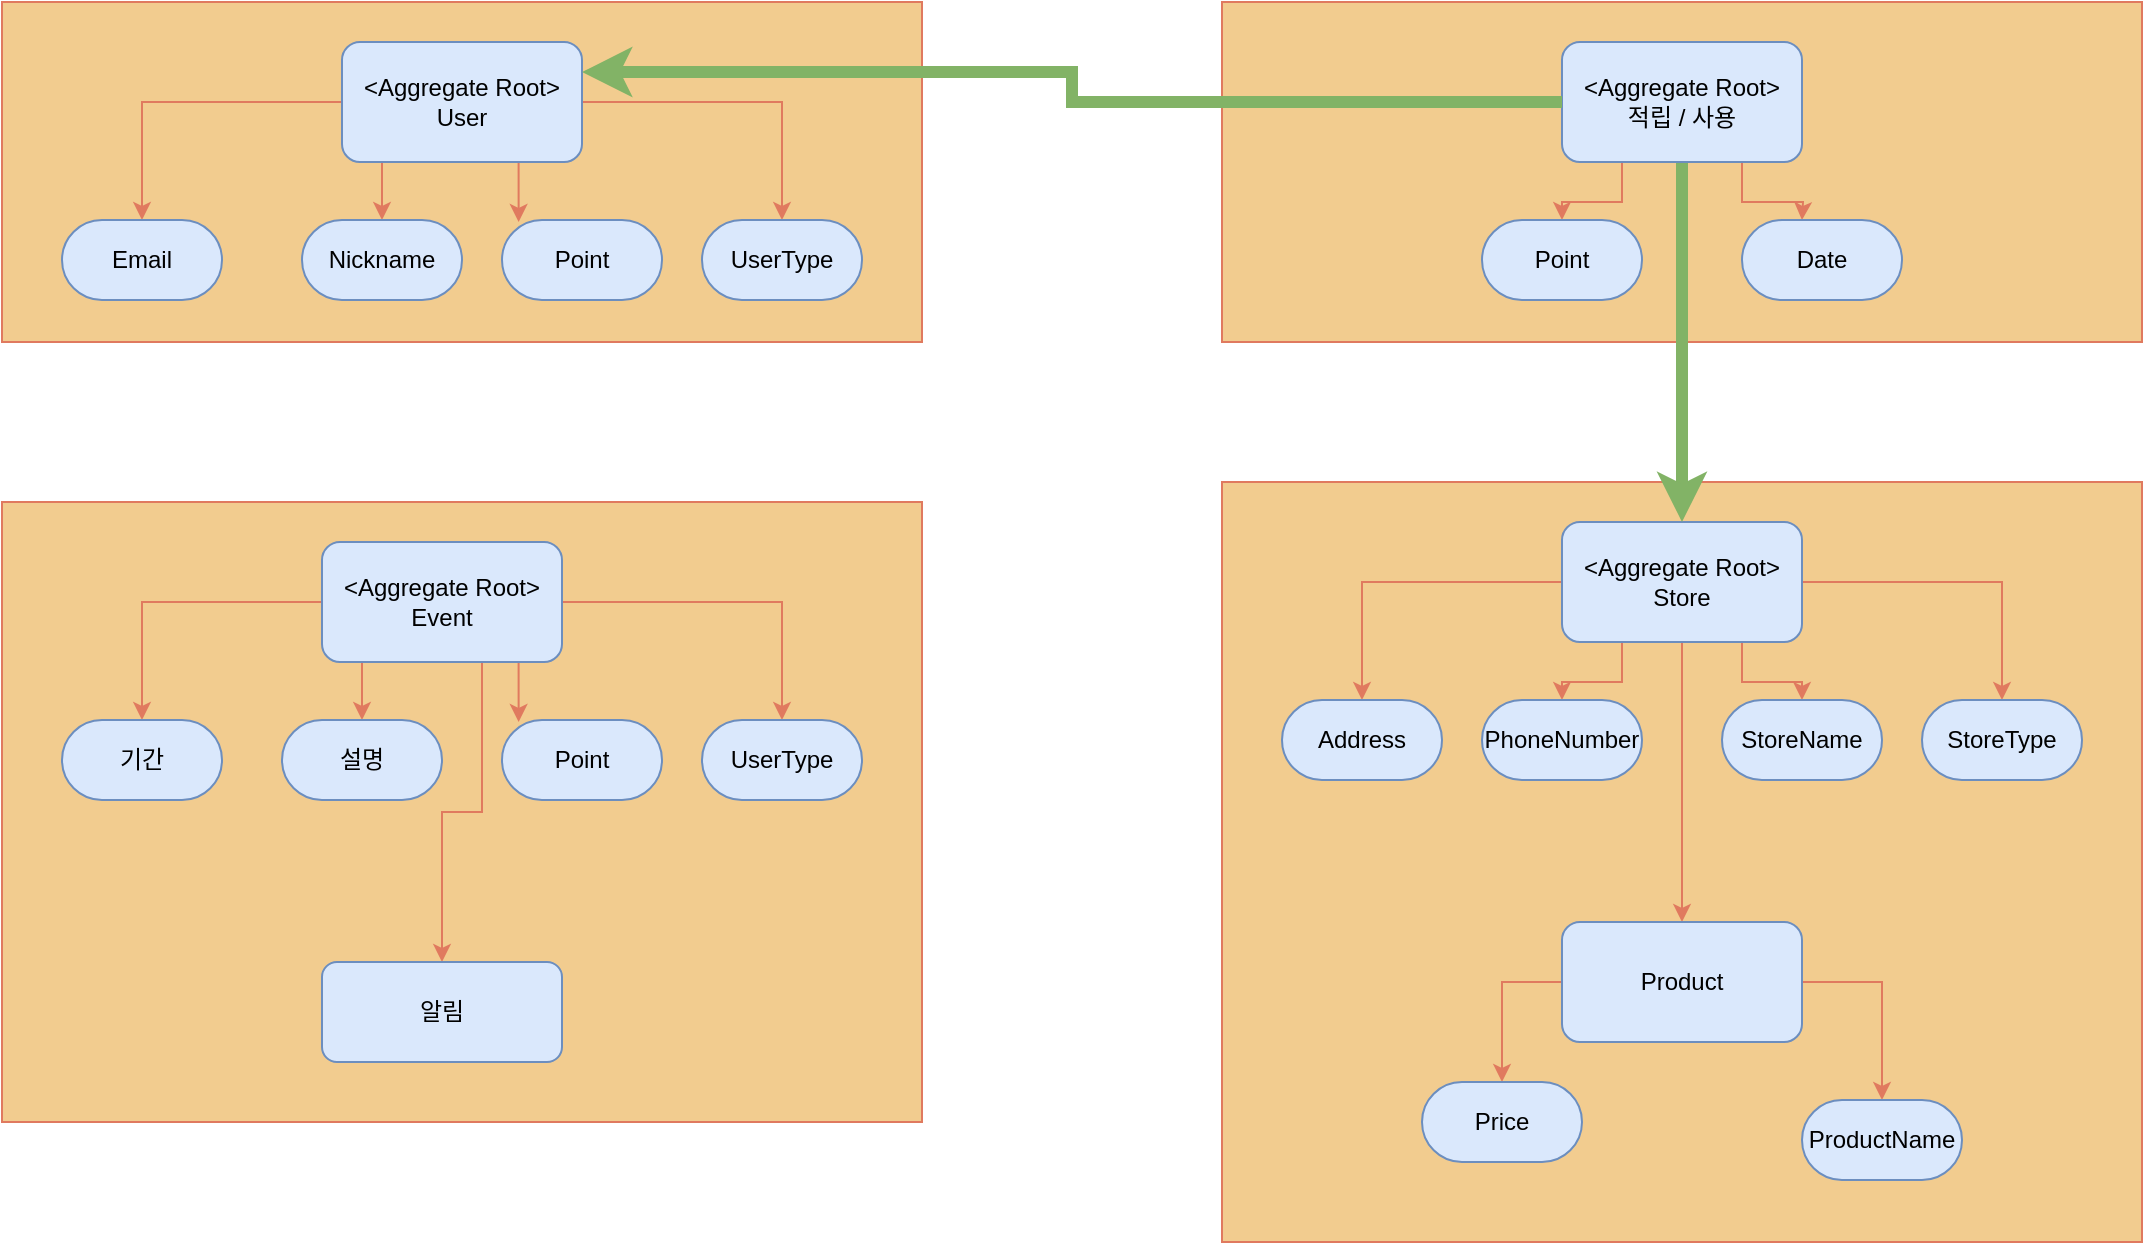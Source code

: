 <mxfile version="21.6.9" type="github">
  <diagram id="R2lEEEUBdFMjLlhIrx00" name="Page-1">
    <mxGraphModel dx="1681" dy="946" grid="1" gridSize="10" guides="1" tooltips="1" connect="1" arrows="1" fold="1" page="1" pageScale="1" pageWidth="850" pageHeight="1100" math="0" shadow="0" extFonts="Permanent Marker^https://fonts.googleapis.com/css?family=Permanent+Marker">
      <root>
        <mxCell id="0" />
        <mxCell id="1" parent="0" />
        <mxCell id="x6Mkhu2oInzsk-rDpsR4-3" value="" style="rounded=0;whiteSpace=wrap;html=1;strokeColor=#E07A5F;fontColor=#393C56;fillColor=#F2CC8F;" vertex="1" parent="1">
          <mxGeometry x="280" y="100" width="460" height="170" as="geometry" />
        </mxCell>
        <mxCell id="x6Mkhu2oInzsk-rDpsR4-13" style="edgeStyle=orthogonalEdgeStyle;rounded=0;orthogonalLoop=1;jettySize=auto;html=1;exitX=0;exitY=0.5;exitDx=0;exitDy=0;entryX=0.5;entryY=0;entryDx=0;entryDy=0;strokeColor=#E07A5F;fontColor=#393C56;fillColor=#F2CC8F;" edge="1" parent="1" source="x6Mkhu2oInzsk-rDpsR4-5" target="x6Mkhu2oInzsk-rDpsR4-7">
          <mxGeometry relative="1" as="geometry" />
        </mxCell>
        <mxCell id="x6Mkhu2oInzsk-rDpsR4-17" style="edgeStyle=orthogonalEdgeStyle;rounded=0;orthogonalLoop=1;jettySize=auto;html=1;exitX=1;exitY=0.5;exitDx=0;exitDy=0;strokeColor=#E07A5F;fontColor=#393C56;fillColor=#F2CC8F;" edge="1" parent="1" source="x6Mkhu2oInzsk-rDpsR4-5" target="x6Mkhu2oInzsk-rDpsR4-11">
          <mxGeometry relative="1" as="geometry" />
        </mxCell>
        <mxCell id="x6Mkhu2oInzsk-rDpsR4-72" style="edgeStyle=orthogonalEdgeStyle;rounded=0;orthogonalLoop=1;jettySize=auto;html=1;exitX=0.25;exitY=1;exitDx=0;exitDy=0;entryX=0.5;entryY=0;entryDx=0;entryDy=0;strokeColor=#E07A5F;fontColor=#393C56;fillColor=#F2CC8F;" edge="1" parent="1" source="x6Mkhu2oInzsk-rDpsR4-5" target="x6Mkhu2oInzsk-rDpsR4-8">
          <mxGeometry relative="1" as="geometry">
            <Array as="points">
              <mxPoint x="470" y="180" />
            </Array>
          </mxGeometry>
        </mxCell>
        <mxCell id="x6Mkhu2oInzsk-rDpsR4-93" style="edgeStyle=orthogonalEdgeStyle;rounded=0;orthogonalLoop=1;jettySize=auto;html=1;exitX=0.75;exitY=1;exitDx=0;exitDy=0;entryX=0.104;entryY=0.025;entryDx=0;entryDy=0;entryPerimeter=0;strokeColor=#E07A5F;fontColor=#393C56;fillColor=#F2CC8F;" edge="1" parent="1" source="x6Mkhu2oInzsk-rDpsR4-5" target="x6Mkhu2oInzsk-rDpsR4-92">
          <mxGeometry relative="1" as="geometry" />
        </mxCell>
        <mxCell id="x6Mkhu2oInzsk-rDpsR4-5" value="&amp;lt;Aggregate Root&amp;gt;&lt;br&gt;User" style="rounded=1;whiteSpace=wrap;html=1;strokeColor=#6c8ebf;fillColor=#dae8fc;" vertex="1" parent="1">
          <mxGeometry x="450" y="120" width="120" height="60" as="geometry" />
        </mxCell>
        <mxCell id="x6Mkhu2oInzsk-rDpsR4-7" value="Email" style="rounded=1;whiteSpace=wrap;html=1;strokeColor=#6c8ebf;fillColor=#dae8fc;arcSize=50;" vertex="1" parent="1">
          <mxGeometry x="310" y="209" width="80" height="40" as="geometry" />
        </mxCell>
        <mxCell id="x6Mkhu2oInzsk-rDpsR4-8" value="Nickname" style="rounded=1;whiteSpace=wrap;html=1;strokeColor=#6c8ebf;fillColor=#dae8fc;arcSize=50;" vertex="1" parent="1">
          <mxGeometry x="430" y="209" width="80" height="40" as="geometry" />
        </mxCell>
        <mxCell id="x6Mkhu2oInzsk-rDpsR4-11" value="UserType" style="rounded=1;whiteSpace=wrap;html=1;strokeColor=#6c8ebf;fillColor=#dae8fc;arcSize=50;" vertex="1" parent="1">
          <mxGeometry x="630" y="209" width="80" height="40" as="geometry" />
        </mxCell>
        <mxCell id="x6Mkhu2oInzsk-rDpsR4-18" value="" style="rounded=0;whiteSpace=wrap;html=1;strokeColor=#E07A5F;fontColor=#393C56;fillColor=#F2CC8F;" vertex="1" parent="1">
          <mxGeometry x="890" y="340" width="460" height="380" as="geometry" />
        </mxCell>
        <mxCell id="x6Mkhu2oInzsk-rDpsR4-19" style="edgeStyle=orthogonalEdgeStyle;rounded=0;orthogonalLoop=1;jettySize=auto;html=1;exitX=0;exitY=0.5;exitDx=0;exitDy=0;entryX=0.5;entryY=0;entryDx=0;entryDy=0;strokeColor=#E07A5F;fontColor=#393C56;fillColor=#F2CC8F;" edge="1" source="x6Mkhu2oInzsk-rDpsR4-24" target="x6Mkhu2oInzsk-rDpsR4-25" parent="1">
          <mxGeometry relative="1" as="geometry" />
        </mxCell>
        <mxCell id="x6Mkhu2oInzsk-rDpsR4-23" style="edgeStyle=orthogonalEdgeStyle;rounded=0;orthogonalLoop=1;jettySize=auto;html=1;exitX=1;exitY=0.5;exitDx=0;exitDy=0;strokeColor=#E07A5F;fontColor=#393C56;fillColor=#F2CC8F;" edge="1" source="x6Mkhu2oInzsk-rDpsR4-24" target="x6Mkhu2oInzsk-rDpsR4-29" parent="1">
          <mxGeometry relative="1" as="geometry" />
        </mxCell>
        <mxCell id="x6Mkhu2oInzsk-rDpsR4-76" style="edgeStyle=orthogonalEdgeStyle;rounded=0;orthogonalLoop=1;jettySize=auto;html=1;exitX=0.25;exitY=1;exitDx=0;exitDy=0;entryX=0.5;entryY=0;entryDx=0;entryDy=0;strokeColor=#E07A5F;fontColor=#393C56;fillColor=#F2CC8F;" edge="1" parent="1" source="x6Mkhu2oInzsk-rDpsR4-24" target="x6Mkhu2oInzsk-rDpsR4-26">
          <mxGeometry relative="1" as="geometry" />
        </mxCell>
        <mxCell id="x6Mkhu2oInzsk-rDpsR4-77" style="edgeStyle=orthogonalEdgeStyle;rounded=0;orthogonalLoop=1;jettySize=auto;html=1;exitX=0.75;exitY=1;exitDx=0;exitDy=0;entryX=0.5;entryY=0;entryDx=0;entryDy=0;strokeColor=#E07A5F;fontColor=#393C56;fillColor=#F2CC8F;" edge="1" parent="1" source="x6Mkhu2oInzsk-rDpsR4-24" target="x6Mkhu2oInzsk-rDpsR4-28">
          <mxGeometry relative="1" as="geometry" />
        </mxCell>
        <mxCell id="x6Mkhu2oInzsk-rDpsR4-95" style="edgeStyle=orthogonalEdgeStyle;rounded=0;orthogonalLoop=1;jettySize=auto;html=1;exitX=0.5;exitY=1;exitDx=0;exitDy=0;entryX=0.5;entryY=0;entryDx=0;entryDy=0;strokeColor=#E07A5F;fontColor=#393C56;fillColor=#F2CC8F;" edge="1" parent="1" source="x6Mkhu2oInzsk-rDpsR4-24" target="x6Mkhu2oInzsk-rDpsR4-36">
          <mxGeometry relative="1" as="geometry" />
        </mxCell>
        <mxCell id="x6Mkhu2oInzsk-rDpsR4-24" value="&amp;lt;Aggregate Root&amp;gt;&lt;br&gt;Store" style="rounded=1;whiteSpace=wrap;html=1;strokeColor=#6c8ebf;fillColor=#dae8fc;" vertex="1" parent="1">
          <mxGeometry x="1060" y="360" width="120" height="60" as="geometry" />
        </mxCell>
        <mxCell id="x6Mkhu2oInzsk-rDpsR4-25" value="Address" style="rounded=1;whiteSpace=wrap;html=1;strokeColor=#6c8ebf;fillColor=#dae8fc;arcSize=50;" vertex="1" parent="1">
          <mxGeometry x="920" y="449" width="80" height="40" as="geometry" />
        </mxCell>
        <mxCell id="x6Mkhu2oInzsk-rDpsR4-28" value="StoreName" style="rounded=1;whiteSpace=wrap;html=1;strokeColor=#6c8ebf;fillColor=#dae8fc;arcSize=50;" vertex="1" parent="1">
          <mxGeometry x="1140" y="449" width="80" height="40" as="geometry" />
        </mxCell>
        <mxCell id="x6Mkhu2oInzsk-rDpsR4-29" value="StoreType" style="rounded=1;whiteSpace=wrap;html=1;strokeColor=#6c8ebf;fillColor=#dae8fc;arcSize=50;" vertex="1" parent="1">
          <mxGeometry x="1240" y="449" width="80" height="40" as="geometry" />
        </mxCell>
        <mxCell id="x6Mkhu2oInzsk-rDpsR4-31" style="edgeStyle=orthogonalEdgeStyle;rounded=0;orthogonalLoop=1;jettySize=auto;html=1;exitX=0;exitY=0.5;exitDx=0;exitDy=0;entryX=0.5;entryY=0;entryDx=0;entryDy=0;strokeColor=#E07A5F;fontColor=#393C56;fillColor=#F2CC8F;" edge="1" source="x6Mkhu2oInzsk-rDpsR4-36" target="x6Mkhu2oInzsk-rDpsR4-37" parent="1">
          <mxGeometry relative="1" as="geometry" />
        </mxCell>
        <mxCell id="x6Mkhu2oInzsk-rDpsR4-35" style="edgeStyle=orthogonalEdgeStyle;rounded=0;orthogonalLoop=1;jettySize=auto;html=1;exitX=1;exitY=0.5;exitDx=0;exitDy=0;strokeColor=#E07A5F;fontColor=#393C56;fillColor=#F2CC8F;" edge="1" source="x6Mkhu2oInzsk-rDpsR4-36" target="x6Mkhu2oInzsk-rDpsR4-41" parent="1">
          <mxGeometry relative="1" as="geometry" />
        </mxCell>
        <mxCell id="x6Mkhu2oInzsk-rDpsR4-36" value="Product" style="rounded=1;whiteSpace=wrap;html=1;strokeColor=#6c8ebf;fillColor=#dae8fc;" vertex="1" parent="1">
          <mxGeometry x="1060" y="560" width="120" height="60" as="geometry" />
        </mxCell>
        <mxCell id="x6Mkhu2oInzsk-rDpsR4-37" value="Price" style="rounded=1;whiteSpace=wrap;html=1;strokeColor=#6c8ebf;fillColor=#dae8fc;arcSize=50;" vertex="1" parent="1">
          <mxGeometry x="990" y="640" width="80" height="40" as="geometry" />
        </mxCell>
        <mxCell id="x6Mkhu2oInzsk-rDpsR4-41" value="ProductName" style="rounded=1;whiteSpace=wrap;html=1;strokeColor=#6c8ebf;fillColor=#dae8fc;arcSize=50;" vertex="1" parent="1">
          <mxGeometry x="1180" y="649" width="80" height="40" as="geometry" />
        </mxCell>
        <mxCell id="x6Mkhu2oInzsk-rDpsR4-26" value="PhoneNumber" style="rounded=1;whiteSpace=wrap;html=1;strokeColor=#6c8ebf;fillColor=#dae8fc;arcSize=50;" vertex="1" parent="1">
          <mxGeometry x="1020" y="449" width="80" height="40" as="geometry" />
        </mxCell>
        <mxCell id="x6Mkhu2oInzsk-rDpsR4-80" value="" style="rounded=0;whiteSpace=wrap;html=1;strokeColor=#E07A5F;fontColor=#393C56;fillColor=#F2CC8F;" vertex="1" parent="1">
          <mxGeometry x="890" y="100" width="460" height="170" as="geometry" />
        </mxCell>
        <mxCell id="x6Mkhu2oInzsk-rDpsR4-83" style="edgeStyle=orthogonalEdgeStyle;rounded=0;orthogonalLoop=1;jettySize=auto;html=1;exitX=0.25;exitY=1;exitDx=0;exitDy=0;entryX=0.5;entryY=0;entryDx=0;entryDy=0;strokeColor=#E07A5F;fontColor=#393C56;fillColor=#F2CC8F;" edge="1" source="x6Mkhu2oInzsk-rDpsR4-85" target="x6Mkhu2oInzsk-rDpsR4-87" parent="1">
          <mxGeometry relative="1" as="geometry" />
        </mxCell>
        <mxCell id="x6Mkhu2oInzsk-rDpsR4-84" style="edgeStyle=orthogonalEdgeStyle;rounded=0;orthogonalLoop=1;jettySize=auto;html=1;exitX=0.75;exitY=1;exitDx=0;exitDy=0;entryX=0.5;entryY=0;entryDx=0;entryDy=0;strokeColor=#E07A5F;fontColor=#393C56;fillColor=#F2CC8F;" edge="1" source="x6Mkhu2oInzsk-rDpsR4-85" parent="1">
          <mxGeometry relative="1" as="geometry">
            <mxPoint x="1180" y="209" as="targetPoint" />
          </mxGeometry>
        </mxCell>
        <mxCell id="x6Mkhu2oInzsk-rDpsR4-99" style="edgeStyle=orthogonalEdgeStyle;rounded=0;orthogonalLoop=1;jettySize=auto;html=1;exitX=0.5;exitY=1;exitDx=0;exitDy=0;strokeColor=#82b366;fontColor=#393C56;fillColor=#d5e8d4;strokeWidth=6;" edge="1" parent="1" source="x6Mkhu2oInzsk-rDpsR4-85" target="x6Mkhu2oInzsk-rDpsR4-24">
          <mxGeometry relative="1" as="geometry" />
        </mxCell>
        <mxCell id="x6Mkhu2oInzsk-rDpsR4-85" value="&amp;lt;Aggregate Root&amp;gt;&lt;br&gt;적립 / 사용" style="rounded=1;whiteSpace=wrap;html=1;strokeColor=#6c8ebf;fillColor=#dae8fc;" vertex="1" parent="1">
          <mxGeometry x="1060" y="120" width="120" height="60" as="geometry" />
        </mxCell>
        <mxCell id="x6Mkhu2oInzsk-rDpsR4-87" value="Point" style="rounded=1;whiteSpace=wrap;html=1;strokeColor=#6c8ebf;fillColor=#dae8fc;arcSize=50;" vertex="1" parent="1">
          <mxGeometry x="1020" y="209" width="80" height="40" as="geometry" />
        </mxCell>
        <mxCell id="x6Mkhu2oInzsk-rDpsR4-89" value="Date" style="rounded=1;whiteSpace=wrap;html=1;strokeColor=#6c8ebf;fillColor=#dae8fc;arcSize=50;" vertex="1" parent="1">
          <mxGeometry x="1150" y="209" width="80" height="40" as="geometry" />
        </mxCell>
        <mxCell id="x6Mkhu2oInzsk-rDpsR4-92" value="Point" style="rounded=1;whiteSpace=wrap;html=1;strokeColor=#6c8ebf;fillColor=#dae8fc;arcSize=50;" vertex="1" parent="1">
          <mxGeometry x="530" y="209" width="80" height="40" as="geometry" />
        </mxCell>
        <mxCell id="x6Mkhu2oInzsk-rDpsR4-100" style="edgeStyle=orthogonalEdgeStyle;rounded=0;orthogonalLoop=1;jettySize=auto;html=1;exitX=0;exitY=0.5;exitDx=0;exitDy=0;strokeColor=#82b366;fontColor=#393C56;fillColor=#d5e8d4;strokeWidth=6;entryX=1;entryY=0.25;entryDx=0;entryDy=0;" edge="1" parent="1" source="x6Mkhu2oInzsk-rDpsR4-85" target="x6Mkhu2oInzsk-rDpsR4-5">
          <mxGeometry relative="1" as="geometry">
            <mxPoint x="930" y="120" as="sourcePoint" />
            <mxPoint x="930" y="300" as="targetPoint" />
          </mxGeometry>
        </mxCell>
        <mxCell id="x6Mkhu2oInzsk-rDpsR4-101" value="" style="rounded=0;whiteSpace=wrap;html=1;strokeColor=#E07A5F;fontColor=#393C56;fillColor=#F2CC8F;" vertex="1" parent="1">
          <mxGeometry x="280" y="350" width="460" height="310" as="geometry" />
        </mxCell>
        <mxCell id="x6Mkhu2oInzsk-rDpsR4-102" style="edgeStyle=orthogonalEdgeStyle;rounded=0;orthogonalLoop=1;jettySize=auto;html=1;exitX=0;exitY=0.5;exitDx=0;exitDy=0;entryX=0.5;entryY=0;entryDx=0;entryDy=0;strokeColor=#E07A5F;fontColor=#393C56;fillColor=#F2CC8F;" edge="1" source="x6Mkhu2oInzsk-rDpsR4-106" target="x6Mkhu2oInzsk-rDpsR4-107" parent="1">
          <mxGeometry relative="1" as="geometry" />
        </mxCell>
        <mxCell id="x6Mkhu2oInzsk-rDpsR4-103" style="edgeStyle=orthogonalEdgeStyle;rounded=0;orthogonalLoop=1;jettySize=auto;html=1;exitX=1;exitY=0.5;exitDx=0;exitDy=0;strokeColor=#E07A5F;fontColor=#393C56;fillColor=#F2CC8F;" edge="1" source="x6Mkhu2oInzsk-rDpsR4-106" target="x6Mkhu2oInzsk-rDpsR4-109" parent="1">
          <mxGeometry relative="1" as="geometry" />
        </mxCell>
        <mxCell id="x6Mkhu2oInzsk-rDpsR4-104" style="edgeStyle=orthogonalEdgeStyle;rounded=0;orthogonalLoop=1;jettySize=auto;html=1;exitX=0.25;exitY=1;exitDx=0;exitDy=0;entryX=0.5;entryY=0;entryDx=0;entryDy=0;strokeColor=#E07A5F;fontColor=#393C56;fillColor=#F2CC8F;" edge="1" source="x6Mkhu2oInzsk-rDpsR4-106" target="x6Mkhu2oInzsk-rDpsR4-108" parent="1">
          <mxGeometry relative="1" as="geometry">
            <Array as="points">
              <mxPoint x="470" y="430" />
            </Array>
          </mxGeometry>
        </mxCell>
        <mxCell id="x6Mkhu2oInzsk-rDpsR4-105" style="edgeStyle=orthogonalEdgeStyle;rounded=0;orthogonalLoop=1;jettySize=auto;html=1;exitX=0.75;exitY=1;exitDx=0;exitDy=0;entryX=0.104;entryY=0.025;entryDx=0;entryDy=0;entryPerimeter=0;strokeColor=#E07A5F;fontColor=#393C56;fillColor=#F2CC8F;" edge="1" source="x6Mkhu2oInzsk-rDpsR4-106" target="x6Mkhu2oInzsk-rDpsR4-110" parent="1">
          <mxGeometry relative="1" as="geometry" />
        </mxCell>
        <mxCell id="x6Mkhu2oInzsk-rDpsR4-112" style="edgeStyle=orthogonalEdgeStyle;rounded=0;orthogonalLoop=1;jettySize=auto;html=1;exitX=0.75;exitY=1;exitDx=0;exitDy=0;entryX=0.5;entryY=0;entryDx=0;entryDy=0;strokeColor=#E07A5F;fontColor=#393C56;fillColor=#F2CC8F;" edge="1" parent="1" source="x6Mkhu2oInzsk-rDpsR4-106" target="x6Mkhu2oInzsk-rDpsR4-111">
          <mxGeometry relative="1" as="geometry">
            <Array as="points">
              <mxPoint x="520" y="430" />
              <mxPoint x="520" y="505" />
              <mxPoint x="500" y="505" />
            </Array>
          </mxGeometry>
        </mxCell>
        <mxCell id="x6Mkhu2oInzsk-rDpsR4-106" value="&amp;lt;Aggregate Root&amp;gt;&lt;br&gt;Event" style="rounded=1;whiteSpace=wrap;html=1;strokeColor=#6c8ebf;fillColor=#dae8fc;" vertex="1" parent="1">
          <mxGeometry x="440" y="370" width="120" height="60" as="geometry" />
        </mxCell>
        <mxCell id="x6Mkhu2oInzsk-rDpsR4-107" value="기간" style="rounded=1;whiteSpace=wrap;html=1;strokeColor=#6c8ebf;fillColor=#dae8fc;arcSize=50;" vertex="1" parent="1">
          <mxGeometry x="310" y="459" width="80" height="40" as="geometry" />
        </mxCell>
        <mxCell id="x6Mkhu2oInzsk-rDpsR4-108" value="설명" style="rounded=1;whiteSpace=wrap;html=1;strokeColor=#6c8ebf;fillColor=#dae8fc;arcSize=50;" vertex="1" parent="1">
          <mxGeometry x="420" y="459" width="80" height="40" as="geometry" />
        </mxCell>
        <mxCell id="x6Mkhu2oInzsk-rDpsR4-109" value="UserType" style="rounded=1;whiteSpace=wrap;html=1;strokeColor=#6c8ebf;fillColor=#dae8fc;arcSize=50;" vertex="1" parent="1">
          <mxGeometry x="630" y="459" width="80" height="40" as="geometry" />
        </mxCell>
        <mxCell id="x6Mkhu2oInzsk-rDpsR4-110" value="Point" style="rounded=1;whiteSpace=wrap;html=1;strokeColor=#6c8ebf;fillColor=#dae8fc;arcSize=50;" vertex="1" parent="1">
          <mxGeometry x="530" y="459" width="80" height="40" as="geometry" />
        </mxCell>
        <mxCell id="x6Mkhu2oInzsk-rDpsR4-111" value="알림" style="rounded=1;whiteSpace=wrap;html=1;strokeColor=#6c8ebf;fillColor=#dae8fc;" vertex="1" parent="1">
          <mxGeometry x="440" y="580" width="120" height="50" as="geometry" />
        </mxCell>
        <mxCell id="x6Mkhu2oInzsk-rDpsR4-113" style="edgeStyle=orthogonalEdgeStyle;rounded=0;orthogonalLoop=1;jettySize=auto;html=1;exitX=0.5;exitY=1;exitDx=0;exitDy=0;strokeColor=#E07A5F;fontColor=#393C56;fillColor=#F2CC8F;" edge="1" parent="1" source="x6Mkhu2oInzsk-rDpsR4-101" target="x6Mkhu2oInzsk-rDpsR4-101">
          <mxGeometry relative="1" as="geometry" />
        </mxCell>
      </root>
    </mxGraphModel>
  </diagram>
</mxfile>

